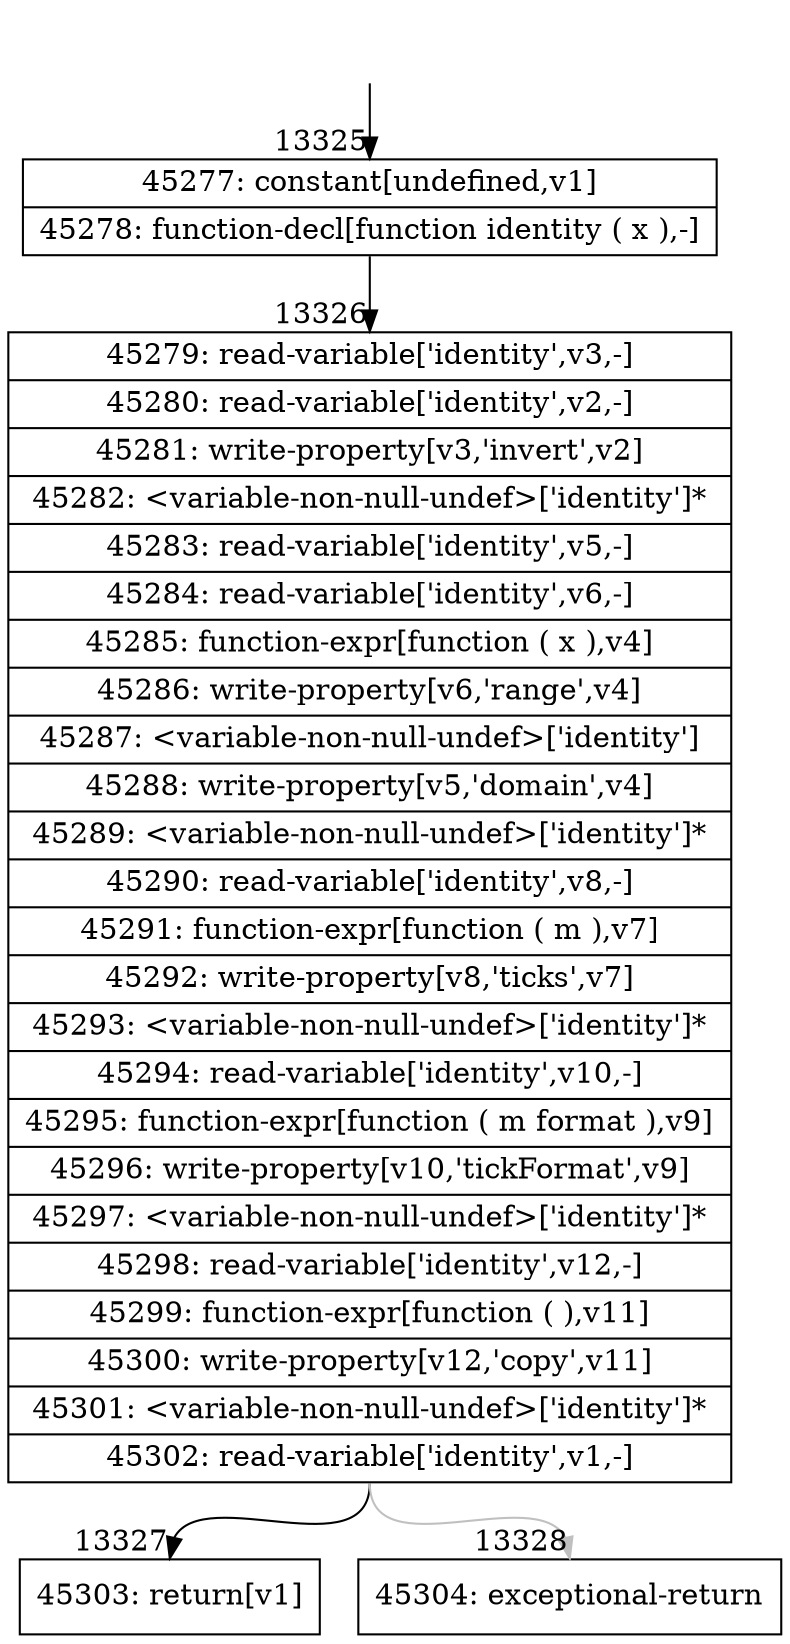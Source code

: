 digraph {
rankdir="TD"
BB_entry1243[shape=none,label=""];
BB_entry1243 -> BB13325 [tailport=s, headport=n, headlabel="    13325"]
BB13325 [shape=record label="{45277: constant[undefined,v1]|45278: function-decl[function identity ( x ),-]}" ] 
BB13325 -> BB13326 [tailport=s, headport=n, headlabel="      13326"]
BB13326 [shape=record label="{45279: read-variable['identity',v3,-]|45280: read-variable['identity',v2,-]|45281: write-property[v3,'invert',v2]|45282: \<variable-non-null-undef\>['identity']*|45283: read-variable['identity',v5,-]|45284: read-variable['identity',v6,-]|45285: function-expr[function ( x ),v4]|45286: write-property[v6,'range',v4]|45287: \<variable-non-null-undef\>['identity']|45288: write-property[v5,'domain',v4]|45289: \<variable-non-null-undef\>['identity']*|45290: read-variable['identity',v8,-]|45291: function-expr[function ( m ),v7]|45292: write-property[v8,'ticks',v7]|45293: \<variable-non-null-undef\>['identity']*|45294: read-variable['identity',v10,-]|45295: function-expr[function ( m format ),v9]|45296: write-property[v10,'tickFormat',v9]|45297: \<variable-non-null-undef\>['identity']*|45298: read-variable['identity',v12,-]|45299: function-expr[function ( ),v11]|45300: write-property[v12,'copy',v11]|45301: \<variable-non-null-undef\>['identity']*|45302: read-variable['identity',v1,-]}" ] 
BB13326 -> BB13327 [tailport=s, headport=n, headlabel="      13327"]
BB13326 -> BB13328 [tailport=s, headport=n, color=gray, headlabel="      13328"]
BB13327 [shape=record label="{45303: return[v1]}" ] 
BB13328 [shape=record label="{45304: exceptional-return}" ] 
//#$~ 7936
}
